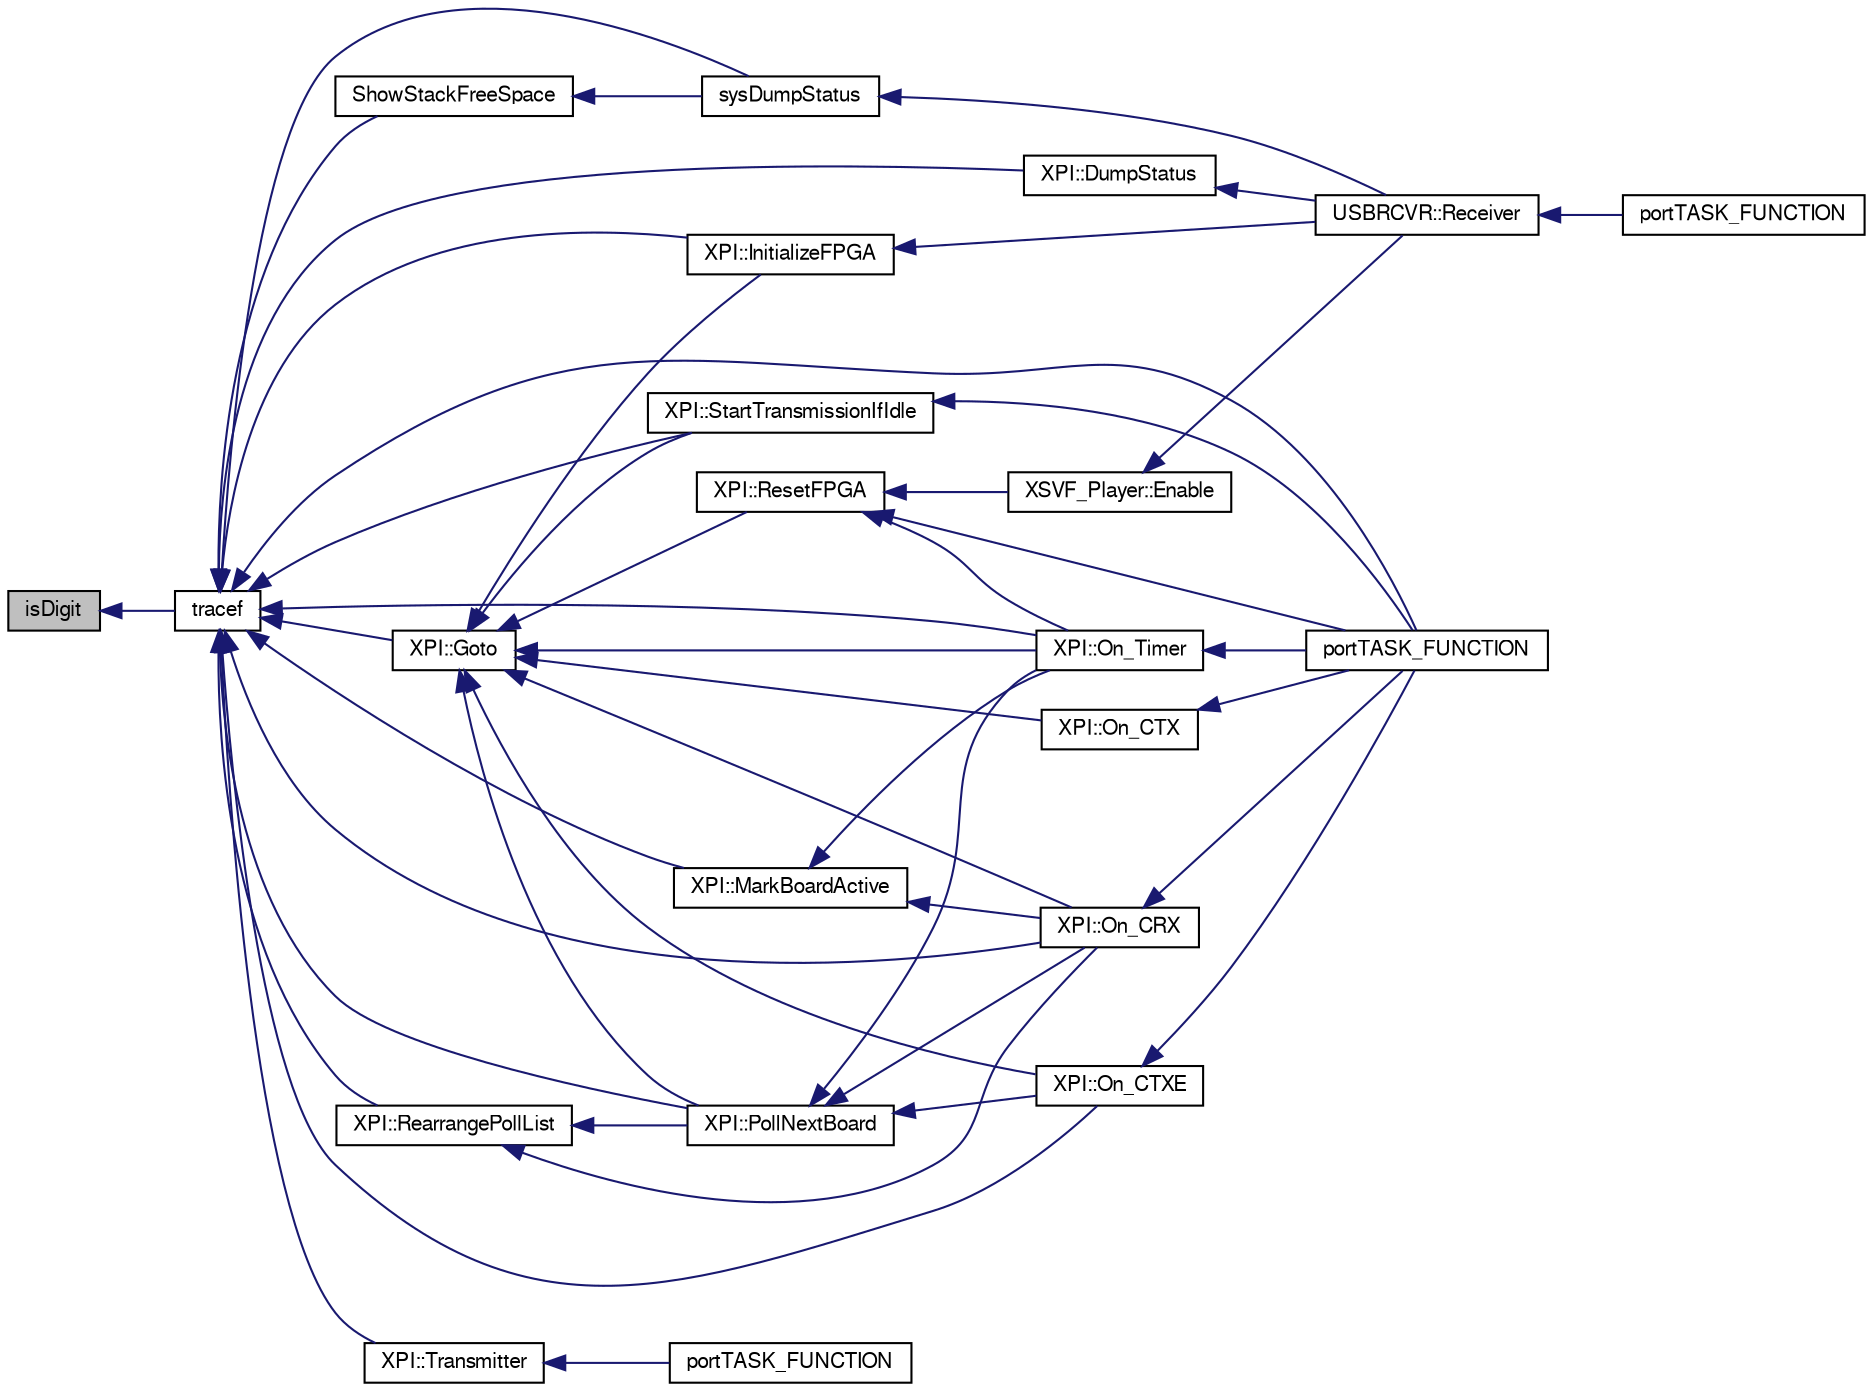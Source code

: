 digraph G
{
  bgcolor="transparent";
  edge [fontname="FreeSans",fontsize=10,labelfontname="FreeSans",labelfontsize=10];
  node [fontname="FreeSans",fontsize=10,shape=record];
  rankdir=LR;
  Node1 [label="isDigit",height=0.2,width=0.4,color="black", fillcolor="grey75", style="filled" fontcolor="black"];
  Node1 -> Node2 [dir=back,color="midnightblue",fontsize=10,style="solid",fontname="FreeSans"];
  Node2 [label="tracef",height=0.2,width=0.4,color="black",URL="$stdio_8cpp.html#119e998e50706519d2495702323128a4"];
  Node2 -> Node3 [dir=back,color="midnightblue",fontsize=10,style="solid",fontname="FreeSans"];
  Node3 [label="XPI::DumpStatus",height=0.2,width=0.4,color="black",URL="$class_x_p_i.html#74381af57a983610abb488730eab82bb"];
  Node3 -> Node4 [dir=back,color="midnightblue",fontsize=10,style="solid",fontname="FreeSans"];
  Node4 [label="USBRCVR::Receiver",height=0.2,width=0.4,color="black",URL="$class_u_s_b_r_c_v_r.html#f8361a896588ddbb643a4b79b59129b5"];
  Node4 -> Node5 [dir=back,color="midnightblue",fontsize=10,style="solid",fontname="FreeSans"];
  Node5 [label="portTASK_FUNCTION",height=0.2,width=0.4,color="black",URL="$usb_tasks_8cpp.html#bf532eb4d4d55d51477ea9534ab711ca"];
  Node2 -> Node6 [dir=back,color="midnightblue",fontsize=10,style="solid",fontname="FreeSans"];
  Node6 [label="XPI::Goto",height=0.2,width=0.4,color="black",URL="$class_x_p_i.html#7aeb6f74261e180bbdb8de6923dbd81f"];
  Node6 -> Node7 [dir=back,color="midnightblue",fontsize=10,style="solid",fontname="FreeSans"];
  Node7 [label="XPI::InitializeFPGA",height=0.2,width=0.4,color="black",URL="$class_x_p_i.html#13617d172b308c1448c74f4535b2e73d"];
  Node7 -> Node4 [dir=back,color="midnightblue",fontsize=10,style="solid",fontname="FreeSans"];
  Node6 -> Node8 [dir=back,color="midnightblue",fontsize=10,style="solid",fontname="FreeSans"];
  Node8 [label="XPI::On_CRX",height=0.2,width=0.4,color="black",URL="$class_x_p_i.html#1c73bd96ebc42e8f5e14bb05c8cd3c86"];
  Node8 -> Node9 [dir=back,color="midnightblue",fontsize=10,style="solid",fontname="FreeSans"];
  Node9 [label="portTASK_FUNCTION",height=0.2,width=0.4,color="black",URL="$sam7xpud_8cpp.html#53afc651bc94988b4b1644f21f16b515"];
  Node6 -> Node10 [dir=back,color="midnightblue",fontsize=10,style="solid",fontname="FreeSans"];
  Node10 [label="XPI::On_CTX",height=0.2,width=0.4,color="black",URL="$class_x_p_i.html#02aa06fd22abe2e2ee4a96ec729e654d"];
  Node10 -> Node9 [dir=back,color="midnightblue",fontsize=10,style="solid",fontname="FreeSans"];
  Node6 -> Node11 [dir=back,color="midnightblue",fontsize=10,style="solid",fontname="FreeSans"];
  Node11 [label="XPI::On_CTXE",height=0.2,width=0.4,color="black",URL="$class_x_p_i.html#05f87b3de493523ae34605fee0a8d46d"];
  Node11 -> Node9 [dir=back,color="midnightblue",fontsize=10,style="solid",fontname="FreeSans"];
  Node6 -> Node12 [dir=back,color="midnightblue",fontsize=10,style="solid",fontname="FreeSans"];
  Node12 [label="XPI::On_Timer",height=0.2,width=0.4,color="black",URL="$class_x_p_i.html#efca43b014ac7287f1ee782a2db45682"];
  Node12 -> Node9 [dir=back,color="midnightblue",fontsize=10,style="solid",fontname="FreeSans"];
  Node6 -> Node13 [dir=back,color="midnightblue",fontsize=10,style="solid",fontname="FreeSans"];
  Node13 [label="XPI::PollNextBoard",height=0.2,width=0.4,color="black",URL="$class_x_p_i.html#2c5f810e83f5488bff8a7c2f63592352"];
  Node13 -> Node8 [dir=back,color="midnightblue",fontsize=10,style="solid",fontname="FreeSans"];
  Node13 -> Node11 [dir=back,color="midnightblue",fontsize=10,style="solid",fontname="FreeSans"];
  Node13 -> Node12 [dir=back,color="midnightblue",fontsize=10,style="solid",fontname="FreeSans"];
  Node6 -> Node14 [dir=back,color="midnightblue",fontsize=10,style="solid",fontname="FreeSans"];
  Node14 [label="XPI::ResetFPGA",height=0.2,width=0.4,color="black",URL="$class_x_p_i.html#5c51dda2c789ed0f0eec401f80d92c31"];
  Node14 -> Node15 [dir=back,color="midnightblue",fontsize=10,style="solid",fontname="FreeSans"];
  Node15 [label="XSVF_Player::Enable",height=0.2,width=0.4,color="black",URL="$class_x_s_v_f___player.html#ab49a062790f0a95e08d6f246b2a71b4"];
  Node15 -> Node4 [dir=back,color="midnightblue",fontsize=10,style="solid",fontname="FreeSans"];
  Node14 -> Node12 [dir=back,color="midnightblue",fontsize=10,style="solid",fontname="FreeSans"];
  Node14 -> Node9 [dir=back,color="midnightblue",fontsize=10,style="solid",fontname="FreeSans"];
  Node6 -> Node16 [dir=back,color="midnightblue",fontsize=10,style="solid",fontname="FreeSans"];
  Node16 [label="XPI::StartTransmissionIfIdle",height=0.2,width=0.4,color="black",URL="$class_x_p_i.html#ebcecd7a6a47849ddc6dabe400c37d5b"];
  Node16 -> Node9 [dir=back,color="midnightblue",fontsize=10,style="solid",fontname="FreeSans"];
  Node2 -> Node7 [dir=back,color="midnightblue",fontsize=10,style="solid",fontname="FreeSans"];
  Node2 -> Node17 [dir=back,color="midnightblue",fontsize=10,style="solid",fontname="FreeSans"];
  Node17 [label="XPI::MarkBoardActive",height=0.2,width=0.4,color="black",URL="$class_x_p_i.html#37b18ee23367ab827eaf87bb4efa381e"];
  Node17 -> Node8 [dir=back,color="midnightblue",fontsize=10,style="solid",fontname="FreeSans"];
  Node17 -> Node12 [dir=back,color="midnightblue",fontsize=10,style="solid",fontname="FreeSans"];
  Node2 -> Node8 [dir=back,color="midnightblue",fontsize=10,style="solid",fontname="FreeSans"];
  Node2 -> Node11 [dir=back,color="midnightblue",fontsize=10,style="solid",fontname="FreeSans"];
  Node2 -> Node12 [dir=back,color="midnightblue",fontsize=10,style="solid",fontname="FreeSans"];
  Node2 -> Node13 [dir=back,color="midnightblue",fontsize=10,style="solid",fontname="FreeSans"];
  Node2 -> Node9 [dir=back,color="midnightblue",fontsize=10,style="solid",fontname="FreeSans"];
  Node2 -> Node18 [dir=back,color="midnightblue",fontsize=10,style="solid",fontname="FreeSans"];
  Node18 [label="XPI::RearrangePollList",height=0.2,width=0.4,color="black",URL="$class_x_p_i.html#e6325b31e52bce3672a8ab726edfd8d7"];
  Node18 -> Node8 [dir=back,color="midnightblue",fontsize=10,style="solid",fontname="FreeSans"];
  Node18 -> Node13 [dir=back,color="midnightblue",fontsize=10,style="solid",fontname="FreeSans"];
  Node2 -> Node19 [dir=back,color="midnightblue",fontsize=10,style="solid",fontname="FreeSans"];
  Node19 [label="ShowStackFreeSpace",height=0.2,width=0.4,color="black",URL="$sam7xpud_8cpp.html#5cff77e3bf26b52d8fa308571d085fcf"];
  Node19 -> Node20 [dir=back,color="midnightblue",fontsize=10,style="solid",fontname="FreeSans"];
  Node20 [label="sysDumpStatus",height=0.2,width=0.4,color="black",URL="$sam7xpud_8cpp.html#3ffbef8314ccf9023edcd7219e79787c"];
  Node20 -> Node4 [dir=back,color="midnightblue",fontsize=10,style="solid",fontname="FreeSans"];
  Node2 -> Node16 [dir=back,color="midnightblue",fontsize=10,style="solid",fontname="FreeSans"];
  Node2 -> Node20 [dir=back,color="midnightblue",fontsize=10,style="solid",fontname="FreeSans"];
  Node2 -> Node21 [dir=back,color="midnightblue",fontsize=10,style="solid",fontname="FreeSans"];
  Node21 [label="XPI::Transmitter",height=0.2,width=0.4,color="black",URL="$class_x_p_i.html#2ad25e9e345f55ccaba7f7f7ad15a9a1"];
  Node21 -> Node22 [dir=back,color="midnightblue",fontsize=10,style="solid",fontname="FreeSans"];
  Node22 [label="portTASK_FUNCTION",height=0.2,width=0.4,color="black",URL="$xpi_8cpp.html#dfe1e57f3b27a6e6c56640245fc9a1bd"];
}
